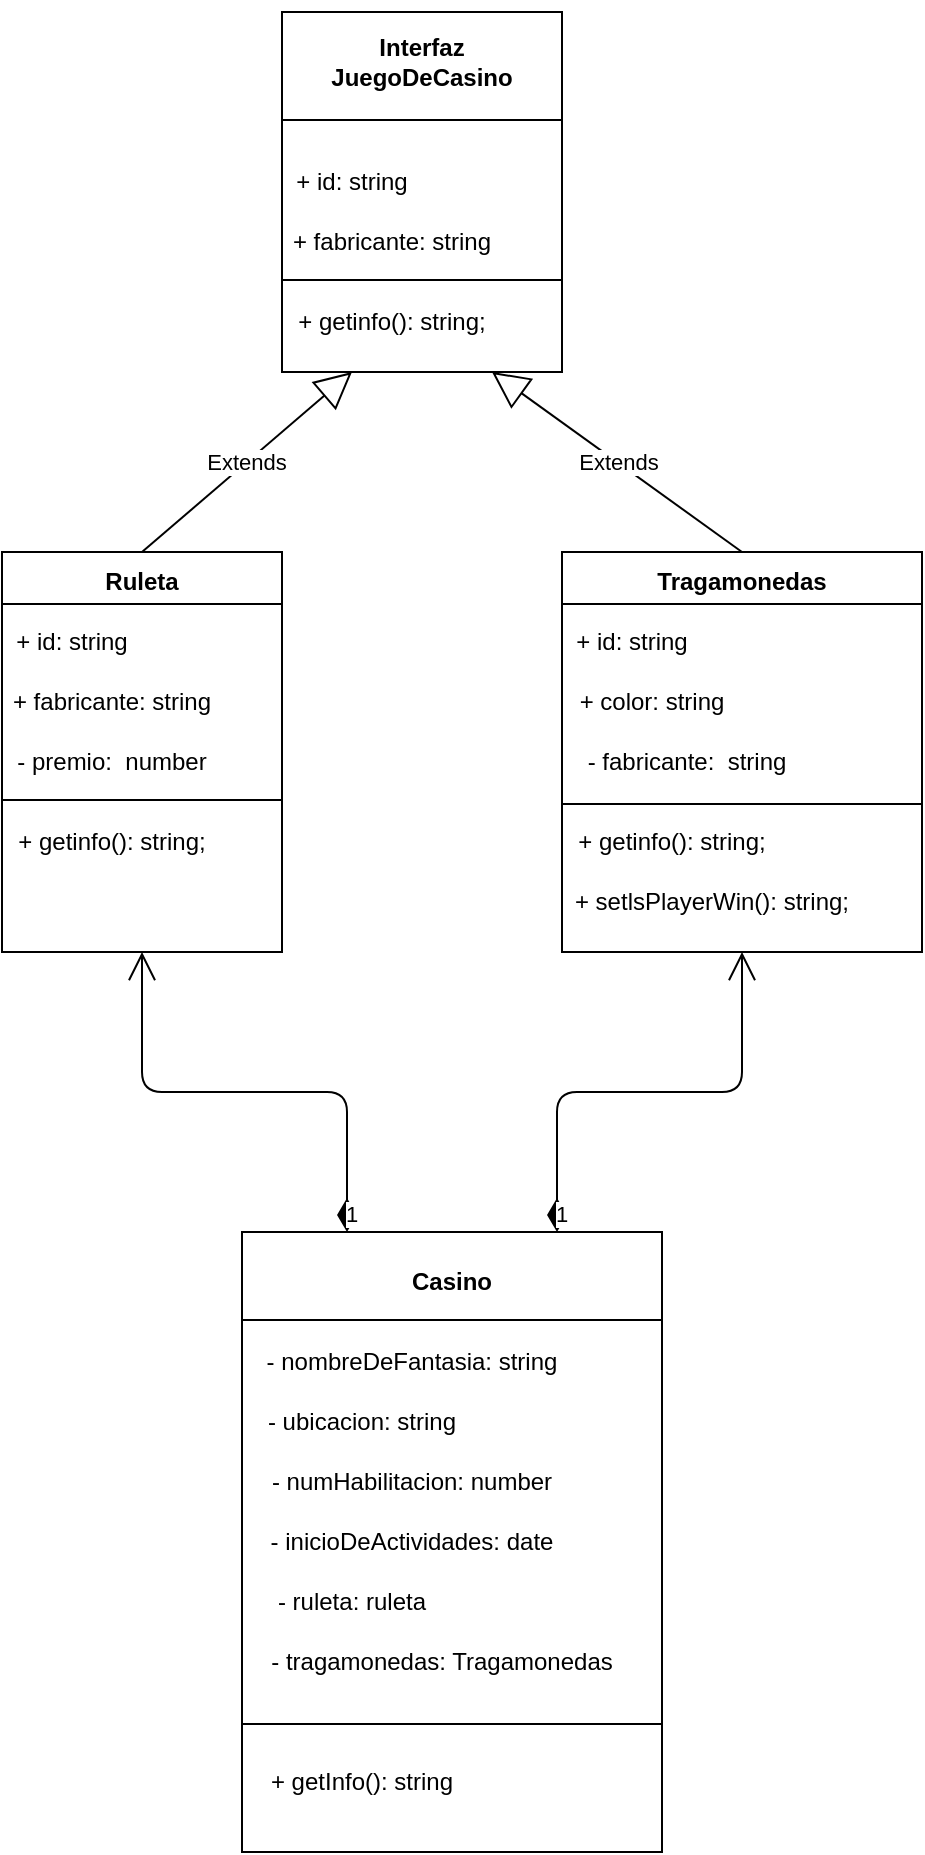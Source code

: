 <mxfile>
    <diagram id="Sbp6d4L5JWxjZK8EZbCq" name="Page-1">
        <mxGraphModel dx="1615" dy="952" grid="1" gridSize="10" guides="1" tooltips="1" connect="1" arrows="1" fold="1" page="1" pageScale="1" pageWidth="850" pageHeight="1100" math="0" shadow="0">
            <root>
                <mxCell id="0"/>
                <mxCell id="1" parent="0"/>
                <mxCell id="2" value="" style="whiteSpace=wrap;html=1;" vertex="1" parent="1">
                    <mxGeometry x="320" y="80" width="140" height="180" as="geometry"/>
                </mxCell>
                <mxCell id="3" value="&lt;h4&gt;Interfaz JuegoDeCasino&lt;/h4&gt;" style="text;strokeColor=none;align=center;fillColor=none;html=1;verticalAlign=middle;whiteSpace=wrap;rounded=0;" vertex="1" parent="1">
                    <mxGeometry x="360" y="90" width="60" height="30" as="geometry"/>
                </mxCell>
                <mxCell id="8" value="+ id: string" style="text;strokeColor=none;align=center;fillColor=none;html=1;verticalAlign=middle;whiteSpace=wrap;rounded=0;" vertex="1" parent="1">
                    <mxGeometry x="325" y="150" width="60" height="30" as="geometry"/>
                </mxCell>
                <mxCell id="9" value="+ fabricante: string" style="text;strokeColor=none;align=center;fillColor=none;html=1;verticalAlign=middle;whiteSpace=wrap;rounded=0;" vertex="1" parent="1">
                    <mxGeometry x="320" y="180" width="110" height="30" as="geometry"/>
                </mxCell>
                <mxCell id="12" value="+ getinfo(): string;" style="text;strokeColor=none;align=center;fillColor=none;html=1;verticalAlign=middle;whiteSpace=wrap;rounded=0;" vertex="1" parent="1">
                    <mxGeometry x="320" y="220" width="110" height="30" as="geometry"/>
                </mxCell>
                <mxCell id="13" value="" style="whiteSpace=wrap;html=1;" vertex="1" parent="1">
                    <mxGeometry x="180" y="350" width="140" height="200" as="geometry"/>
                </mxCell>
                <mxCell id="15" value="+ getinfo(): string;" style="text;strokeColor=none;align=center;fillColor=none;html=1;verticalAlign=middle;whiteSpace=wrap;rounded=0;" vertex="1" parent="1">
                    <mxGeometry x="180" y="480" width="110" height="30" as="geometry"/>
                </mxCell>
                <mxCell id="16" value="+ fabricante: string" style="text;strokeColor=none;align=center;fillColor=none;html=1;verticalAlign=middle;whiteSpace=wrap;rounded=0;" vertex="1" parent="1">
                    <mxGeometry x="180" y="410" width="110" height="30" as="geometry"/>
                </mxCell>
                <mxCell id="17" value="+ id: string" style="text;strokeColor=none;align=center;fillColor=none;html=1;verticalAlign=middle;whiteSpace=wrap;rounded=0;" vertex="1" parent="1">
                    <mxGeometry x="185" y="380" width="60" height="30" as="geometry"/>
                </mxCell>
                <mxCell id="18" value="&lt;h4&gt;Ruleta&lt;/h4&gt;" style="text;strokeColor=none;align=center;fillColor=none;html=1;verticalAlign=middle;whiteSpace=wrap;rounded=0;" vertex="1" parent="1">
                    <mxGeometry x="220" y="350" width="60" height="30" as="geometry"/>
                </mxCell>
                <mxCell id="20" value="- premio:&amp;nbsp; number" style="text;strokeColor=none;align=center;fillColor=none;html=1;verticalAlign=middle;whiteSpace=wrap;rounded=0;" vertex="1" parent="1">
                    <mxGeometry x="185" y="440" width="100" height="30" as="geometry"/>
                </mxCell>
                <mxCell id="21" value="" style="whiteSpace=wrap;html=1;" vertex="1" parent="1">
                    <mxGeometry x="460" y="350" width="180" height="200" as="geometry"/>
                </mxCell>
                <mxCell id="22" value="+ getinfo(): string;" style="text;strokeColor=none;align=center;fillColor=none;html=1;verticalAlign=middle;whiteSpace=wrap;rounded=0;" vertex="1" parent="1">
                    <mxGeometry x="460" y="480" width="110" height="30" as="geometry"/>
                </mxCell>
                <mxCell id="23" value="- fabricante:&amp;nbsp; string" style="text;strokeColor=none;align=center;fillColor=none;html=1;verticalAlign=middle;whiteSpace=wrap;rounded=0;" vertex="1" parent="1">
                    <mxGeometry x="465" y="440" width="115" height="30" as="geometry"/>
                </mxCell>
                <mxCell id="24" value="+ color: string" style="text;strokeColor=none;align=center;fillColor=none;html=1;verticalAlign=middle;whiteSpace=wrap;rounded=0;" vertex="1" parent="1">
                    <mxGeometry x="450" y="410" width="110" height="30" as="geometry"/>
                </mxCell>
                <mxCell id="25" value="+ id: string" style="text;strokeColor=none;align=center;fillColor=none;html=1;verticalAlign=middle;whiteSpace=wrap;rounded=0;" vertex="1" parent="1">
                    <mxGeometry x="465" y="380" width="60" height="30" as="geometry"/>
                </mxCell>
                <mxCell id="26" value="&lt;h4&gt;Tragamonedas&lt;/h4&gt;" style="text;strokeColor=none;align=center;fillColor=none;html=1;verticalAlign=middle;whiteSpace=wrap;rounded=0;" vertex="1" parent="1">
                    <mxGeometry x="520" y="350" width="60" height="30" as="geometry"/>
                </mxCell>
                <mxCell id="27" value="+ setlsPlayerWin(): string;" style="text;strokeColor=none;align=center;fillColor=none;html=1;verticalAlign=middle;whiteSpace=wrap;rounded=0;" vertex="1" parent="1">
                    <mxGeometry x="465" y="510" width="140" height="30" as="geometry"/>
                </mxCell>
                <mxCell id="37" value="Extends" style="endArrow=block;endSize=16;endFill=0;html=1;entryX=0.25;entryY=1;entryDx=0;entryDy=0;exitX=0.5;exitY=0;exitDx=0;exitDy=0;" edge="1" parent="1" source="18" target="2">
                    <mxGeometry width="160" relative="1" as="geometry">
                        <mxPoint x="230" y="320" as="sourcePoint"/>
                        <mxPoint x="390" y="320" as="targetPoint"/>
                    </mxGeometry>
                </mxCell>
                <mxCell id="39" value="Extends" style="endArrow=block;endSize=16;endFill=0;html=1;entryX=0.75;entryY=1;entryDx=0;entryDy=0;exitX=0.5;exitY=0;exitDx=0;exitDy=0;" edge="1" parent="1" source="26" target="2">
                    <mxGeometry width="160" relative="1" as="geometry">
                        <mxPoint x="400" y="370.0" as="sourcePoint"/>
                        <mxPoint x="505" y="280" as="targetPoint"/>
                    </mxGeometry>
                </mxCell>
                <mxCell id="40" value="" style="whiteSpace=wrap;html=1;" vertex="1" parent="1">
                    <mxGeometry x="300" y="690" width="210" height="310" as="geometry"/>
                </mxCell>
                <mxCell id="42" value="&lt;h4&gt;Casino&lt;/h4&gt;" style="text;strokeColor=none;align=center;fillColor=none;html=1;verticalAlign=middle;whiteSpace=wrap;rounded=0;" vertex="1" parent="1">
                    <mxGeometry x="375" y="700" width="60" height="30" as="geometry"/>
                </mxCell>
                <mxCell id="43" value="- nombreDeFantasia: string" style="text;strokeColor=none;align=center;fillColor=none;html=1;verticalAlign=middle;whiteSpace=wrap;rounded=0;" vertex="1" parent="1">
                    <mxGeometry x="300" y="740" width="170" height="30" as="geometry"/>
                </mxCell>
                <mxCell id="44" value="- ubicacion: string" style="text;strokeColor=none;align=center;fillColor=none;html=1;verticalAlign=middle;whiteSpace=wrap;rounded=0;" vertex="1" parent="1">
                    <mxGeometry x="300" y="770" width="120" height="30" as="geometry"/>
                </mxCell>
                <mxCell id="45" value="- numHabilitacion: number" style="text;strokeColor=none;align=center;fillColor=none;html=1;verticalAlign=middle;whiteSpace=wrap;rounded=0;" vertex="1" parent="1">
                    <mxGeometry x="300" y="800" width="170" height="30" as="geometry"/>
                </mxCell>
                <mxCell id="46" value="- inicioDeActividades: date" style="text;strokeColor=none;align=center;fillColor=none;html=1;verticalAlign=middle;whiteSpace=wrap;rounded=0;" vertex="1" parent="1">
                    <mxGeometry x="300" y="830" width="170" height="30" as="geometry"/>
                </mxCell>
                <mxCell id="47" value="- ruleta: ruleta" style="text;strokeColor=none;align=center;fillColor=none;html=1;verticalAlign=middle;whiteSpace=wrap;rounded=0;" vertex="1" parent="1">
                    <mxGeometry x="270" y="860" width="170" height="30" as="geometry"/>
                </mxCell>
                <mxCell id="48" value="- tragamonedas: Tragamonedas" style="text;strokeColor=none;align=center;fillColor=none;html=1;verticalAlign=middle;whiteSpace=wrap;rounded=0;" vertex="1" parent="1">
                    <mxGeometry x="270" y="890" width="260" height="30" as="geometry"/>
                </mxCell>
                <mxCell id="49" value="+ getInfo(): string" style="text;strokeColor=none;align=center;fillColor=none;html=1;verticalAlign=middle;whiteSpace=wrap;rounded=0;" vertex="1" parent="1">
                    <mxGeometry x="230" y="950" width="260" height="30" as="geometry"/>
                </mxCell>
                <mxCell id="50" value="1" style="endArrow=open;html=1;endSize=12;startArrow=diamondThin;startSize=14;startFill=1;edgeStyle=orthogonalEdgeStyle;align=left;verticalAlign=bottom;entryX=0.5;entryY=1;entryDx=0;entryDy=0;exitX=0.25;exitY=0;exitDx=0;exitDy=0;" edge="1" parent="1" source="40" target="13">
                    <mxGeometry x="-1" y="3" relative="1" as="geometry">
                        <mxPoint x="320" y="640" as="sourcePoint"/>
                        <mxPoint x="480" y="640" as="targetPoint"/>
                    </mxGeometry>
                </mxCell>
                <mxCell id="51" value="1" style="endArrow=open;html=1;endSize=12;startArrow=diamondThin;startSize=14;startFill=1;edgeStyle=orthogonalEdgeStyle;align=left;verticalAlign=bottom;entryX=0.5;entryY=1;entryDx=0;entryDy=0;exitX=0.75;exitY=0;exitDx=0;exitDy=0;" edge="1" parent="1" source="40" target="21">
                    <mxGeometry x="-1" y="3" relative="1" as="geometry">
                        <mxPoint x="662.5" y="690" as="sourcePoint"/>
                        <mxPoint x="560" y="550.0" as="targetPoint"/>
                    </mxGeometry>
                </mxCell>
                <mxCell id="55" value="" style="line;strokeWidth=1;fillColor=none;align=left;verticalAlign=middle;spacingTop=-1;spacingLeft=3;spacingRight=3;rotatable=0;labelPosition=right;points=[];portConstraint=eastwest;strokeColor=inherit;" vertex="1" parent="1">
                    <mxGeometry x="460" y="472" width="180" height="8" as="geometry"/>
                </mxCell>
                <mxCell id="56" value="" style="line;strokeWidth=1;fillColor=none;align=left;verticalAlign=middle;spacingTop=-1;spacingLeft=3;spacingRight=3;rotatable=0;labelPosition=right;points=[];portConstraint=eastwest;strokeColor=inherit;" vertex="1" parent="1">
                    <mxGeometry x="180" y="470" width="140" height="8" as="geometry"/>
                </mxCell>
                <mxCell id="57" value="" style="line;strokeWidth=1;fillColor=none;align=left;verticalAlign=middle;spacingTop=-1;spacingLeft=3;spacingRight=3;rotatable=0;labelPosition=right;points=[];portConstraint=eastwest;strokeColor=inherit;" vertex="1" parent="1">
                    <mxGeometry x="320" y="210" width="140" height="8" as="geometry"/>
                </mxCell>
                <mxCell id="58" value="" style="line;strokeWidth=1;fillColor=none;align=left;verticalAlign=middle;spacingTop=-1;spacingLeft=3;spacingRight=3;rotatable=0;labelPosition=right;points=[];portConstraint=eastwest;strokeColor=inherit;" vertex="1" parent="1">
                    <mxGeometry x="300" y="932" width="210" height="8" as="geometry"/>
                </mxCell>
                <mxCell id="59" value="" style="line;strokeWidth=1;fillColor=none;align=left;verticalAlign=middle;spacingTop=-1;spacingLeft=3;spacingRight=3;rotatable=0;labelPosition=right;points=[];portConstraint=eastwest;strokeColor=inherit;" vertex="1" parent="1">
                    <mxGeometry x="180" y="372" width="140" height="8" as="geometry"/>
                </mxCell>
                <mxCell id="60" value="" style="line;strokeWidth=1;fillColor=none;align=left;verticalAlign=middle;spacingTop=-1;spacingLeft=3;spacingRight=3;rotatable=0;labelPosition=right;points=[];portConstraint=eastwest;strokeColor=inherit;" vertex="1" parent="1">
                    <mxGeometry x="460" y="372" width="180" height="8" as="geometry"/>
                </mxCell>
                <mxCell id="61" value="" style="line;strokeWidth=1;fillColor=none;align=left;verticalAlign=middle;spacingTop=-1;spacingLeft=3;spacingRight=3;rotatable=0;labelPosition=right;points=[];portConstraint=eastwest;strokeColor=inherit;" vertex="1" parent="1">
                    <mxGeometry x="320" y="130" width="140" height="8" as="geometry"/>
                </mxCell>
                <mxCell id="62" value="" style="line;strokeWidth=1;fillColor=none;align=left;verticalAlign=middle;spacingTop=-1;spacingLeft=3;spacingRight=3;rotatable=0;labelPosition=right;points=[];portConstraint=eastwest;strokeColor=inherit;" vertex="1" parent="1">
                    <mxGeometry x="300" y="730" width="210" height="8" as="geometry"/>
                </mxCell>
            </root>
        </mxGraphModel>
    </diagram>
</mxfile>
